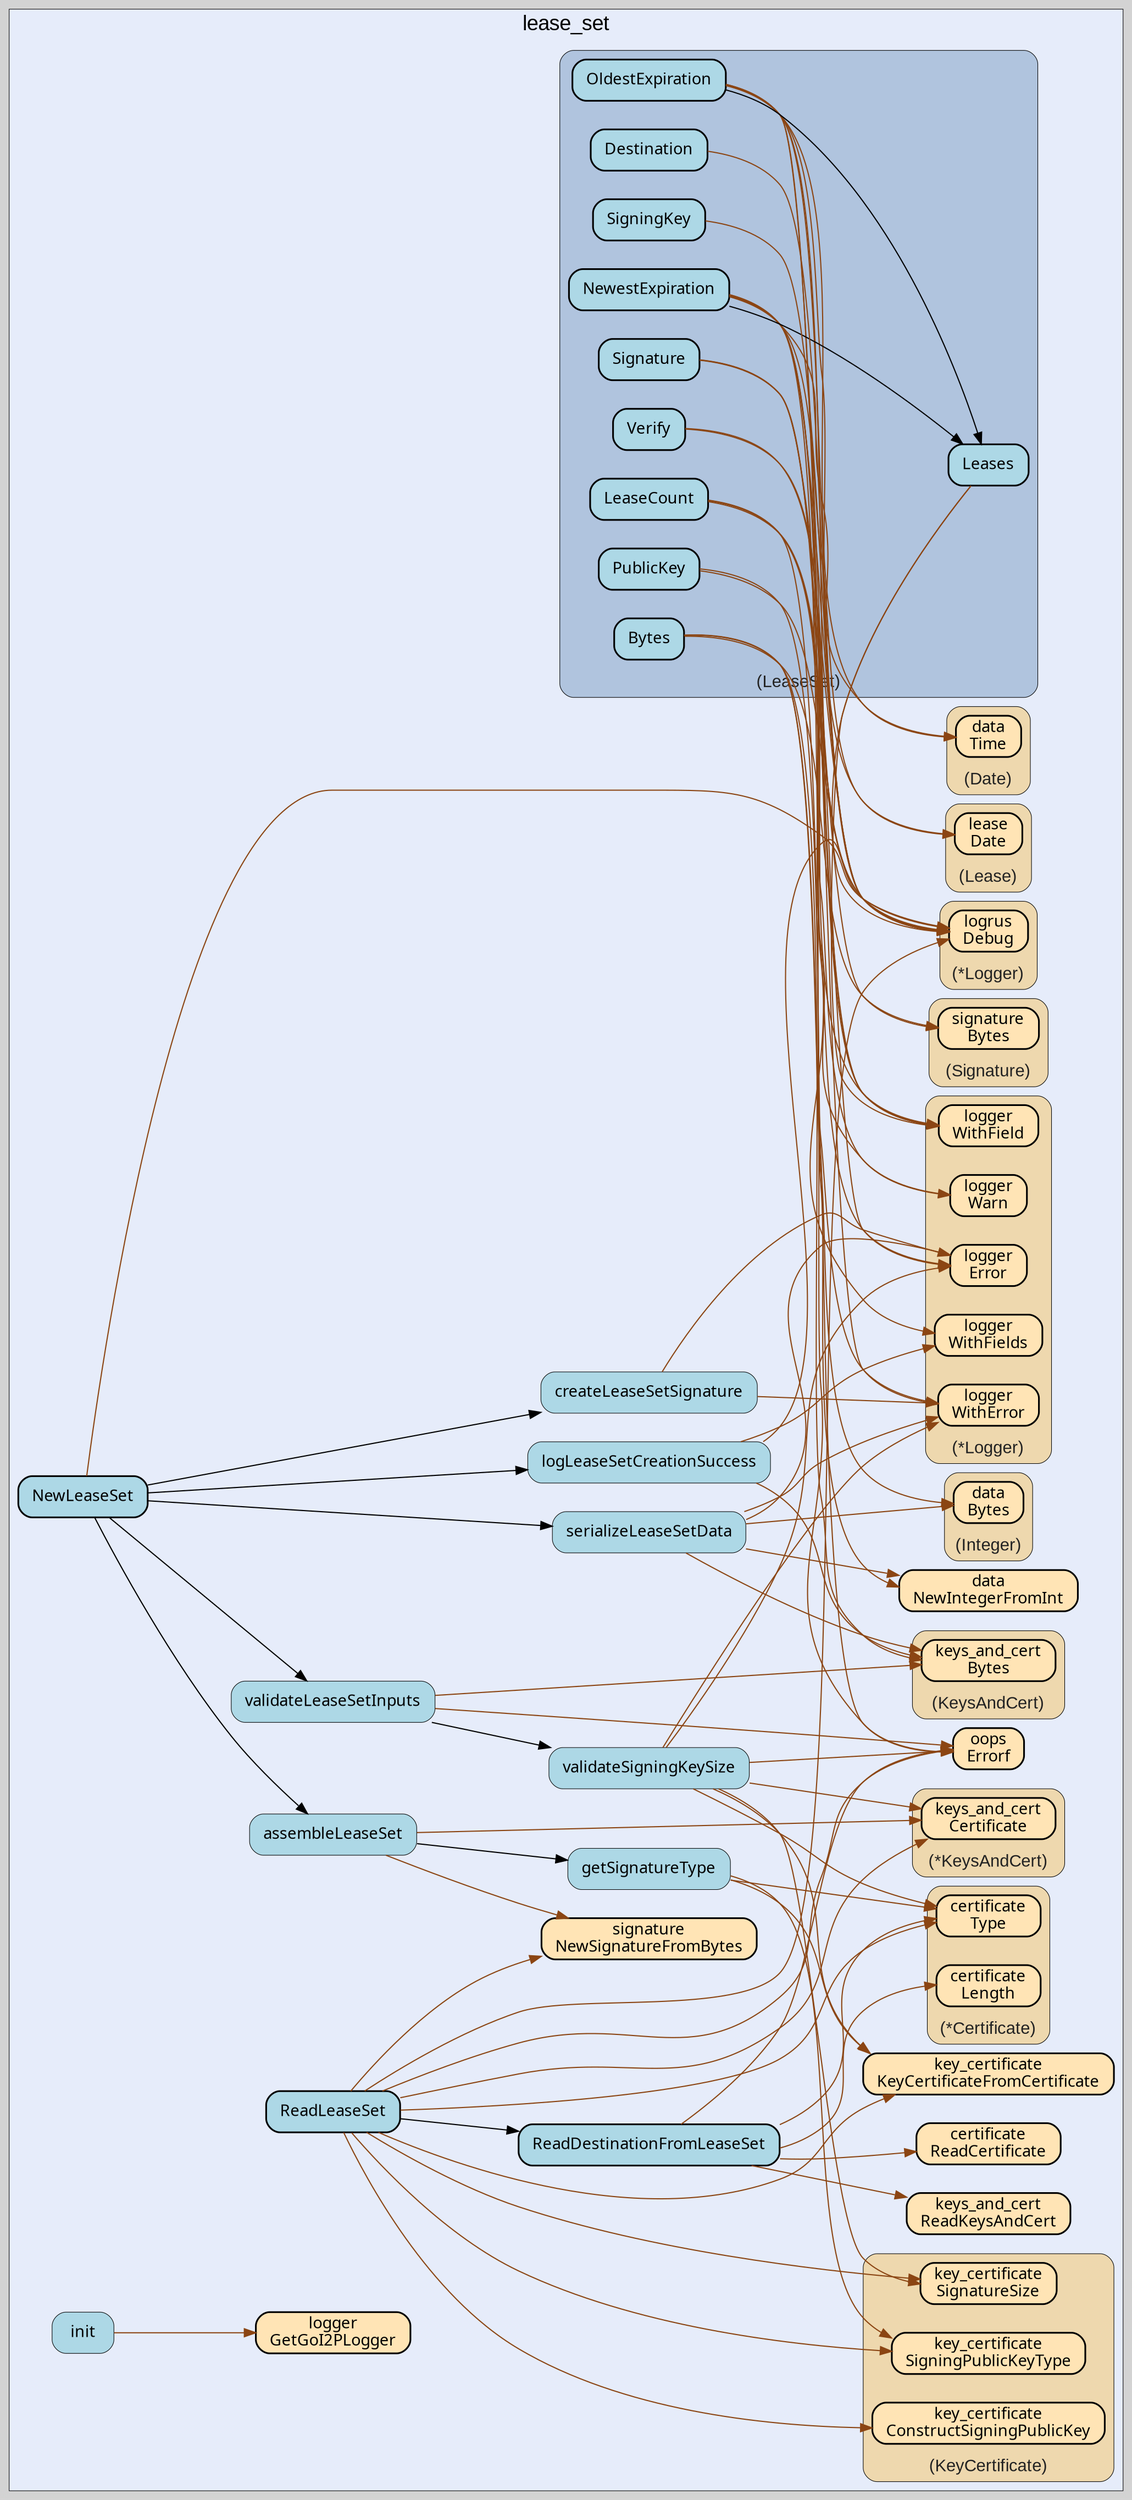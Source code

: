 digraph gocallvis {
    label="";
    labeljust="l";
    fontname="Arial";
    fontsize="14";
    rankdir="LR";
    bgcolor="lightgray";
    style="solid";
    penwidth="0.5";
    pad="0.0";
    nodesep="0.35";

    node [shape="box" style="filled,rounded" fillcolor="honeydew" fontname="Verdana" penwidth="1.0" margin="0.16,0.0"];
    edge [minlen="2"]

    subgraph "cluster_focus" {
        bgcolor="#e6ecfa";
label="lease_set";
labelloc="t";
labeljust="c";
fontsize="18";
        
        "github.com/go-i2p/common/lease_set.getSignatureType" [ fillcolor="lightblue" label="getSignatureType" penwidth="0.5" tooltip="github.com/go-i2p/common/lease_set.getSignatureType | defined in lease_set.go:167\nat lease_set.go:171: calling [(github.com/go-i2p/common/key_certificate.KeyCertificate).SigningPublicKeyType]\nat lease_set.go:169: calling [github.com/go-i2p/common/key_certificate.KeyCertificateFromCertificate]\nat lease_set.go:168: calling [(*github.com/go-i2p/common/certificate.Certificate).Type]" ]
        "github.com/go-i2p/common/key_certificate.KeyCertificateFromCertificate" [ label="key_certificate\nKeyCertificateFromCertificate" penwidth="1.5" tooltip="github.com/go-i2p/common/key_certificate.KeyCertificateFromCertificate | defined in key_certificate_struct.go:107" fillcolor="moccasin" ]
        "github.com/go-i2p/common/data.NewIntegerFromInt" [ tooltip="github.com/go-i2p/common/data.NewIntegerFromInt | defined in integer.go:54" fillcolor="moccasin" label="data\nNewIntegerFromInt" penwidth="1.5" ]
        "github.com/samber/oops.Errorf" [ fillcolor="moccasin" label="oops\nErrorf" penwidth="1.5" tooltip="github.com/samber/oops.Errorf | defined in oops.go:34" ]
        "github.com/go-i2p/common/lease_set.validateSigningKeySize" [ penwidth="0.5" tooltip="github.com/go-i2p/common/lease_set.validateSigningKeySize | defined in lease_set.go:75\nat lease_set.go:79: calling [github.com/go-i2p/common/key_certificate.KeyCertificateFromCertificate]\nat lease_set.go:76: calling [(*github.com/go-i2p/common/keys_and_cert.KeysAndCert).Certificate]\nat lease_set.go:81: calling [(*github.com/go-i2p/logger.Logger).Error]\nat lease_set.go:83: calling [(github.com/go-i2p/common/key_certificate.KeyCertificate).SignatureSize]\nat lease_set.go:85: calling [github.com/samber/oops.Errorf]\nat lease_set.go:91: calling [github.com/samber/oops.Errorf]\nat lease_set.go:81: calling [(*github.com/go-i2p/logger.Logger).WithError]\nat lease_set.go:77: calling [(*github.com/go-i2p/common/certificate.Certificate).Type]" fillcolor="lightblue" label="validateSigningKeySize" ]
        "github.com/go-i2p/common/lease_set.ReadLeaseSet" [ label="ReadLeaseSet" penwidth="1.5" tooltip="github.com/go-i2p/common/lease_set.ReadLeaseSet | defined in utils.go:71\nat utils.go:79: calling [github.com/go-i2p/common/lease_set.ReadDestinationFromLeaseSet]\nat utils.go:97: calling [github.com/go-i2p/common/key_certificate.KeyCertificateFromCertificate]\nat utils.go:109: calling [github.com/go-i2p/common/key_certificate.KeyCertificateFromCertificate]\nat utils.go:150: calling [github.com/go-i2p/common/key_certificate.KeyCertificateFromCertificate]\nat utils.go:162: calling [github.com/go-i2p/common/key_certificate.KeyCertificateFromCertificate]\nat utils.go:164: calling [(github.com/go-i2p/common/key_certificate.KeyCertificate).SigningPublicKeyType]\nat utils.go:168: calling [github.com/go-i2p/common/signature.NewSignatureFromBytes]\nat utils.go:95: calling [(*github.com/go-i2p/common/keys_and_cert.KeysAndCert).Certificate]\nat utils.go:96: calling [(*github.com/go-i2p/common/certificate.Certificate).Type]\nat utils.go:108: calling [(*github.com/go-i2p/common/certificate.Certificate).Type]\nat utils.go:149: calling [(*github.com/go-i2p/common/certificate.Certificate).Type]\nat utils.go:161: calling [(*github.com/go-i2p/common/certificate.Certificate).Type]\nat utils.go:111: calling [(github.com/go-i2p/common/key_certificate.KeyCertificate).ConstructSigningPublicKey]\nat utils.go:72: calling [(*github.com/sirupsen/logrus.Logger).Debug]\nat utils.go:75: calling [github.com/samber/oops.Errorf]\nat utils.go:81: calling [github.com/samber/oops.Errorf]\nat utils.go:86: calling [github.com/samber/oops.Errorf]\nat utils.go:104: calling [github.com/samber/oops.Errorf]\nat utils.go:113: calling [github.com/samber/oops.Errorf]\nat utils.go:126: calling [github.com/samber/oops.Errorf]\nat utils.go:130: calling [github.com/samber/oops.Errorf]\nat utils.go:136: calling [github.com/samber/oops.Errorf]\nat utils.go:157: calling [github.com/samber/oops.Errorf]\nat utils.go:99: calling [(github.com/go-i2p/common/key_certificate.KeyCertificate).SignatureSize]\nat utils.go:152: calling [(github.com/go-i2p/common/key_certificate.KeyCertificate).SignatureSize]" fillcolor="lightblue" ]
        "github.com/go-i2p/common/lease_set.ReadDestinationFromLeaseSet" [ tooltip="github.com/go-i2p/common/lease_set.ReadDestinationFromLeaseSet | defined in utils.go:20\nat utils.go:32: calling [github.com/go-i2p/common/certificate.ReadCertificate]\nat utils.go:24: calling [github.com/samber/oops.Errorf]\nat utils.go:48: calling [github.com/samber/oops.Errorf]\nat utils.go:38: calling [(*github.com/go-i2p/common/certificate.Certificate).Length]\nat utils.go:43: calling [(*github.com/go-i2p/common/certificate.Certificate).Length]\nat utils.go:42: calling [(*github.com/go-i2p/common/certificate.Certificate).Type]\nat utils.go:55: calling [github.com/go-i2p/common/keys_and_cert.ReadKeysAndCert]" fillcolor="lightblue" label="ReadDestinationFromLeaseSet" penwidth="1.5" ]
        "github.com/go-i2p/common/certificate.ReadCertificate" [ fillcolor="moccasin" label="certificate\nReadCertificate" penwidth="1.5" tooltip="github.com/go-i2p/common/certificate.ReadCertificate | defined in certificate.go:28" ]
        "github.com/go-i2p/common/keys_and_cert.ReadKeysAndCert" [ fillcolor="moccasin" label="keys_and_cert\nReadKeysAndCert" penwidth="1.5" tooltip="github.com/go-i2p/common/keys_and_cert.ReadKeysAndCert | defined in keys_and_cert_struct.go:201" ]
        "github.com/go-i2p/common/signature.NewSignatureFromBytes" [ fillcolor="moccasin" label="signature\nNewSignatureFromBytes" penwidth="1.5" tooltip="github.com/go-i2p/common/signature.NewSignatureFromBytes | defined in signature_struct.go:61" ]
        "github.com/go-i2p/common/lease_set.NewLeaseSet" [ fillcolor="lightblue" label="NewLeaseSet" penwidth="1.5" tooltip="github.com/go-i2p/common/lease_set.NewLeaseSet | defined in lease_set.go:24\nat lease_set.go:37: calling [github.com/go-i2p/common/lease_set.serializeLeaseSetData]\nat lease_set.go:42: calling [github.com/go-i2p/common/lease_set.createLeaseSetSignature]\nat lease_set.go:49: calling [github.com/go-i2p/common/lease_set.logLeaseSetCreationSuccess]\nat lease_set.go:33: calling [github.com/go-i2p/common/lease_set.validateLeaseSetInputs]\nat lease_set.go:47: calling [github.com/go-i2p/common/lease_set.assembleLeaseSet]\nat lease_set.go:31: calling [(*github.com/sirupsen/logrus.Logger).Debug]" ]
        "github.com/go-i2p/common/lease_set.validateLeaseSetInputs" [ tooltip="github.com/go-i2p/common/lease_set.validateLeaseSetInputs | defined in lease_set.go:54\nat lease_set.go:56: calling [(github.com/go-i2p/common/keys_and_cert.KeysAndCert).Bytes]\nat lease_set.go:71: calling [github.com/go-i2p/common/lease_set.validateSigningKeySize]\nat lease_set.go:57: calling [github.com/samber/oops.Errorf]\nat lease_set.go:62: calling [github.com/samber/oops.Errorf]\nat lease_set.go:67: calling [github.com/samber/oops.Errorf]" fillcolor="lightblue" label="validateLeaseSetInputs" penwidth="0.5" ]
        "github.com/go-i2p/common/lease_set.serializeLeaseSetData" [ fillcolor="lightblue" label="serializeLeaseSetData" penwidth="0.5" tooltip="github.com/go-i2p/common/lease_set.serializeLeaseSetData | defined in lease_set.go:98\nat lease_set.go:102: calling [(github.com/go-i2p/common/keys_and_cert.KeysAndCert).Bytes]\nat lease_set.go:113: calling [(*github.com/go-i2p/logger.Logger).Error]\nat lease_set.go:111: calling [github.com/go-i2p/common/data.NewIntegerFromInt]\nat lease_set.go:116: calling [(github.com/go-i2p/common/data.Integer).Bytes]\nat lease_set.go:113: calling [(*github.com/go-i2p/logger.Logger).WithError]" ]
        "github.com/go-i2p/common/lease_set.createLeaseSetSignature" [ penwidth="0.5" tooltip="github.com/go-i2p/common/lease_set.createLeaseSetSignature | defined in lease_set.go:127\nat lease_set.go:130: calling [(*github.com/go-i2p/logger.Logger).WithError]\nat lease_set.go:136: calling [(*github.com/go-i2p/logger.Logger).WithError]\nat lease_set.go:130: calling [(*github.com/go-i2p/logger.Logger).Error]\nat lease_set.go:136: calling [(*github.com/go-i2p/logger.Logger).Error]" fillcolor="lightblue" label="createLeaseSetSignature" ]
        "github.com/go-i2p/common/lease_set.assembleLeaseSet" [ fillcolor="lightblue" label="assembleLeaseSet" penwidth="0.5" tooltip="github.com/go-i2p/common/lease_set.assembleLeaseSet | defined in lease_set.go:144\nat lease_set.go:145: calling [(*github.com/go-i2p/common/keys_and_cert.KeysAndCert).Certificate]\nat lease_set.go:152: calling [github.com/go-i2p/common/lease_set.getSignatureType]\nat lease_set.go:152: calling [github.com/go-i2p/common/signature.NewSignatureFromBytes]" ]
        "github.com/go-i2p/common/lease_set.logLeaseSetCreationSuccess" [ fillcolor="lightblue" label="logLeaseSetCreationSuccess" penwidth="0.5" tooltip="github.com/go-i2p/common/lease_set.logLeaseSetCreationSuccess | defined in lease_set.go:157\nat lease_set.go:158: calling [(*github.com/go-i2p/logger.Logger).WithFields]\nat lease_set.go:159: calling [(github.com/go-i2p/common/keys_and_cert.KeysAndCert).Bytes]\nat lease_set.go:163: calling [(*github.com/sirupsen/logrus.Logger).Debug]" ]
        "github.com/go-i2p/common/lease_set.init" [ fillcolor="lightblue" label="init" penwidth="0.5" tooltip="github.com/go-i2p/common/lease_set.init | defined in .:0\nat lease_set.go:21: calling [github.com/go-i2p/logger.GetGoI2PLogger]" ]
        "github.com/go-i2p/logger.GetGoI2PLogger" [ fillcolor="moccasin" label="logger\nGetGoI2PLogger" penwidth="1.5" tooltip="github.com/go-i2p/logger.GetGoI2PLogger | defined in log.go:120" ]
        
        subgraph "cluster_*github.com/go-i2p/common/certificate.Certificate" {
        labelloc="b";
style="rounded,filled";
fillcolor="wheat2";
label="(*Certificate)";
tooltip="type: *github.com/go-i2p/common/certificate.Certificate";
penwidth="0.5";
fontsize="15";
fontcolor="#222222";
        
        "(*github.com/go-i2p/common/certificate.Certificate).Type" [ fillcolor="moccasin" label="certificate\nType" penwidth="1.5" tooltip="(*github.com/go-i2p/common/certificate.Certificate).Type | defined in certificate_struct.go:159" ]
        "(*github.com/go-i2p/common/certificate.Certificate).Length" [ fillcolor="moccasin" label="certificate\nLength" penwidth="1.5" tooltip="(*github.com/go-i2p/common/certificate.Certificate).Length | defined in certificate_struct.go:168" ]
        
    }

        subgraph "cluster_*github.com/go-i2p/common/keys_and_cert.KeysAndCert" {
        label="(*KeysAndCert)";
tooltip="type: *github.com/go-i2p/common/keys_and_cert.KeysAndCert";
penwidth="0.5";
fontsize="15";
fontcolor="#222222";
labelloc="b";
style="rounded,filled";
fillcolor="wheat2";
        
        "(*github.com/go-i2p/common/keys_and_cert.KeysAndCert).Certificate" [ fillcolor="moccasin" label="keys_and_cert\nCertificate" penwidth="1.5" tooltip="(*github.com/go-i2p/common/keys_and_cert.KeysAndCert).Certificate | defined in keys_and_cert_struct.go:195" ]
        
    }

        subgraph "cluster_*github.com/go-i2p/logger.Logger" {
        tooltip="type: *github.com/go-i2p/logger.Logger";
penwidth="0.5";
fontsize="15";
fontcolor="#222222";
labelloc="b";
style="rounded,filled";
fillcolor="wheat2";
label="(*Logger)";
        
        "(*github.com/go-i2p/logger.Logger).WithField" [ fillcolor="moccasin" label="logger\nWithField" penwidth="1.5" tooltip="(*github.com/go-i2p/logger.Logger).WithField | defined in log.go:54" ]
        "(*github.com/go-i2p/logger.Logger).WithError" [ label="logger\nWithError" penwidth="1.5" tooltip="(*github.com/go-i2p/logger.Logger).WithError | defined in log.go:66" fillcolor="moccasin" ]
        "(*github.com/go-i2p/logger.Logger).Error" [ tooltip="(*github.com/go-i2p/logger.Logger).Error | defined in log.go:42" fillcolor="moccasin" label="logger\nError" penwidth="1.5" ]
        "(*github.com/go-i2p/logger.Logger).WithFields" [ fillcolor="moccasin" label="logger\nWithFields" penwidth="1.5" tooltip="(*github.com/go-i2p/logger.Logger).WithFields | defined in log.go:60" ]
        "(*github.com/go-i2p/logger.Logger).Warn" [ fillcolor="moccasin" label="logger\nWarn" penwidth="1.5" tooltip="(*github.com/go-i2p/logger.Logger).Warn | defined in log.go:30" ]
        
    }

        subgraph "cluster_*github.com/sirupsen/logrus.Logger" {
        penwidth="0.5";
fontsize="15";
fontcolor="#222222";
labelloc="b";
style="rounded,filled";
fillcolor="wheat2";
label="(*Logger)";
tooltip="type: *github.com/sirupsen/logrus.Logger";
        
        "(*github.com/sirupsen/logrus.Logger).Debug" [ fillcolor="moccasin" label="logrus\nDebug" penwidth="1.5" tooltip="(*github.com/sirupsen/logrus.Logger).Debug | defined in logger.go:221" ]
        
    }

        subgraph "cluster_github.com/go-i2p/common/data.Date" {
        tooltip="type: github.com/go-i2p/common/data.Date";
penwidth="0.5";
fontsize="15";
fontcolor="#222222";
labelloc="b";
style="rounded,filled";
fillcolor="wheat2";
label="(Date)";
        
        "(github.com/go-i2p/common/data.Date).Time" [ fillcolor="moccasin" label="data\nTime" penwidth="1.5" tooltip="(github.com/go-i2p/common/data.Date).Time | defined in date.go:41" ]
        
    }

        subgraph "cluster_github.com/go-i2p/common/data.Integer" {
        style="rounded,filled";
fillcolor="wheat2";
label="(Integer)";
tooltip="type: github.com/go-i2p/common/data.Integer";
penwidth="0.5";
fontsize="15";
fontcolor="#222222";
labelloc="b";
        
        "(github.com/go-i2p/common/data.Integer).Bytes" [ tooltip="(github.com/go-i2p/common/data.Integer).Bytes | defined in integer.go:26" fillcolor="moccasin" label="data\nBytes" penwidth="1.5" ]
        
    }

        subgraph "cluster_github.com/go-i2p/common/key_certificate.KeyCertificate" {
        tooltip="type: github.com/go-i2p/common/key_certificate.KeyCertificate";
penwidth="0.5";
fontsize="15";
fontcolor="#222222";
labelloc="b";
style="rounded,filled";
fillcolor="wheat2";
label="(KeyCertificate)";
        
        "(github.com/go-i2p/common/key_certificate.KeyCertificate).SigningPublicKeyType" [ fillcolor="moccasin" label="key_certificate\nSigningPublicKeyType" penwidth="1.5" tooltip="(github.com/go-i2p/common/key_certificate.KeyCertificate).SigningPublicKeyType | defined in key_certificate_struct.go:163" ]
        "(github.com/go-i2p/common/key_certificate.KeyCertificate).SignatureSize" [ fillcolor="moccasin" label="key_certificate\nSignatureSize" penwidth="1.5" tooltip="(github.com/go-i2p/common/key_certificate.KeyCertificate).SignatureSize | defined in key_certificate_struct.go:370" ]
        "(github.com/go-i2p/common/key_certificate.KeyCertificate).ConstructSigningPublicKey" [ label="key_certificate\nConstructSigningPublicKey" penwidth="1.5" tooltip="(github.com/go-i2p/common/key_certificate.KeyCertificate).ConstructSigningPublicKey | defined in key_certificate_struct.go:266" fillcolor="moccasin" ]
        
    }

        subgraph "cluster_github.com/go-i2p/common/keys_and_cert.KeysAndCert" {
        tooltip="type: github.com/go-i2p/common/keys_and_cert.KeysAndCert";
penwidth="0.5";
fontsize="15";
fontcolor="#222222";
labelloc="b";
style="rounded,filled";
fillcolor="wheat2";
label="(KeysAndCert)";
        
        "(github.com/go-i2p/common/keys_and_cert.KeysAndCert).Bytes" [ fillcolor="moccasin" label="keys_and_cert\nBytes" penwidth="1.5" tooltip="(github.com/go-i2p/common/keys_and_cert.KeysAndCert).Bytes | defined in keys_and_cert_struct.go:146" ]
        
    }

        subgraph "cluster_github.com/go-i2p/common/lease.Lease" {
        penwidth="0.5";
fontsize="15";
fontcolor="#222222";
labelloc="b";
style="rounded,filled";
fillcolor="wheat2";
label="(Lease)";
tooltip="type: github.com/go-i2p/common/lease.Lease";
        
        "(github.com/go-i2p/common/lease.Lease).Date" [ tooltip="(github.com/go-i2p/common/lease.Lease).Date | defined in lease_struct.go:113" fillcolor="moccasin" label="lease\nDate" penwidth="1.5" ]
        
    }

        subgraph "cluster_github.com/go-i2p/common/lease_set.LeaseSet" {
        penwidth="0.5";
fontsize="15";
fontcolor="#222222";
labelloc="b";
style="rounded,filled";
fillcolor="lightsteelblue";
tooltip="type: github.com/go-i2p/common/lease_set.LeaseSet";
label="(LeaseSet)";
        
        "(github.com/go-i2p/common/lease_set.LeaseSet).OldestExpiration" [ fillcolor="lightblue" label="OldestExpiration" penwidth="1.5" tooltip="(github.com/go-i2p/common/lease_set.LeaseSet).OldestExpiration | defined in lease_set.go:333\nat lease_set.go:347: calling [(*github.com/go-i2p/logger.Logger).WithField]\nat lease_set.go:337: calling [(*github.com/go-i2p/logger.Logger).Error]\nat lease_set.go:334: calling [(*github.com/sirupsen/logrus.Logger).Debug]\nat lease_set.go:347: calling [(*github.com/sirupsen/logrus.Logger).Debug]\nat lease_set.go:337: calling [(*github.com/go-i2p/logger.Logger).WithError]\nat lease_set.go:342: calling [(github.com/go-i2p/common/lease.Lease).Date]\nat lease_set.go:343: calling [(github.com/go-i2p/common/data.Date).Time]\nat lease_set.go:343: calling [(github.com/go-i2p/common/data.Date).Time]\nat lease_set.go:347: calling [(github.com/go-i2p/common/data.Date).Time]\nat lease_set.go:335: calling [(github.com/go-i2p/common/lease_set.LeaseSet).Leases]" ]
        "(github.com/go-i2p/common/lease_set.LeaseSet).Leases" [ label="Leases" penwidth="1.5" tooltip="(github.com/go-i2p/common/lease_set.LeaseSet).Leases | defined in lease_set.go:275\nat lease_set.go:278: calling [(*github.com/go-i2p/logger.Logger).WithField]\nat lease_set.go:276: calling [(*github.com/sirupsen/logrus.Logger).Debug]\nat lease_set.go:278: calling [(*github.com/sirupsen/logrus.Logger).Debug]" fillcolor="lightblue" ]
        "(github.com/go-i2p/common/lease_set.LeaseSet).Bytes" [ fillcolor="lightblue" label="Bytes" penwidth="1.5" tooltip="(github.com/go-i2p/common/lease_set.LeaseSet).Bytes | defined in lease_set.go:178\nat lease_set.go:195: calling [(github.com/go-i2p/common/data.Integer).Bytes]\nat lease_set.go:191: calling [github.com/go-i2p/common/data.NewIntegerFromInt]\nat lease_set.go:203: calling [(github.com/go-i2p/common/signature.Signature).Bytes]\nat lease_set.go:182: calling [(github.com/go-i2p/common/keys_and_cert.KeysAndCert).Bytes]" ]
        "(github.com/go-i2p/common/lease_set.LeaseSet).PublicKey" [ tooltip="(github.com/go-i2p/common/lease_set.LeaseSet).PublicKey | defined in lease_set.go:228\nat lease_set.go:230: calling [github.com/samber/oops.Errorf]\nat lease_set.go:237: calling [github.com/samber/oops.Errorf]\nat lease_set.go:242: calling [(*github.com/sirupsen/logrus.Logger).Debug]" fillcolor="lightblue" label="PublicKey" penwidth="1.5" ]
        "(github.com/go-i2p/common/lease_set.LeaseSet).NewestExpiration" [ fillcolor="lightblue" label="NewestExpiration" penwidth="1.5" tooltip="(github.com/go-i2p/common/lease_set.LeaseSet).NewestExpiration | defined in lease_set.go:313\nat lease_set.go:327: calling [(*github.com/go-i2p/logger.Logger).WithField]\nat lease_set.go:314: calling [(*github.com/sirupsen/logrus.Logger).Debug]\nat lease_set.go:327: calling [(*github.com/sirupsen/logrus.Logger).Debug]\nat lease_set.go:317: calling [(*github.com/go-i2p/logger.Logger).WithError]\nat lease_set.go:315: calling [(github.com/go-i2p/common/lease_set.LeaseSet).Leases]\nat lease_set.go:323: calling [(github.com/go-i2p/common/data.Date).Time]\nat lease_set.go:323: calling [(github.com/go-i2p/common/data.Date).Time]\nat lease_set.go:327: calling [(github.com/go-i2p/common/data.Date).Time]\nat lease_set.go:317: calling [(*github.com/go-i2p/logger.Logger).Error]\nat lease_set.go:322: calling [(github.com/go-i2p/common/lease.Lease).Date]" ]
        "(github.com/go-i2p/common/lease_set.LeaseSet).Signature" [ fillcolor="lightblue" label="Signature" penwidth="1.5" tooltip="(github.com/go-i2p/common/lease_set.LeaseSet).Signature | defined in lease_set.go:284\nat lease_set.go:287: calling [(*github.com/go-i2p/logger.Logger).WithField]\nat lease_set.go:285: calling [(*github.com/sirupsen/logrus.Logger).Debug]\nat lease_set.go:287: calling [(*github.com/sirupsen/logrus.Logger).Debug]\nat lease_set.go:287: calling [(github.com/go-i2p/common/signature.Signature).Bytes]" ]
        "(github.com/go-i2p/common/lease_set.LeaseSet).SigningKey" [ fillcolor="lightblue" label="SigningKey" penwidth="1.5" tooltip="(github.com/go-i2p/common/lease_set.LeaseSet).SigningKey | defined in lease_set.go:248\nat lease_set.go:249: calling [(*github.com/sirupsen/logrus.Logger).Debug]\nat lease_set.go:251: calling [(*github.com/sirupsen/logrus.Logger).Debug]" ]
        "(github.com/go-i2p/common/lease_set.LeaseSet).Verify" [ penwidth="1.5" tooltip="(github.com/go-i2p/common/lease_set.LeaseSet).Verify | defined in lease_set.go:292\nat lease_set.go:293: calling [(*github.com/sirupsen/logrus.Logger).Debug]\nat lease_set.go:307: calling [(*github.com/go-i2p/logger.Logger).Warn]" fillcolor="lightblue" label="Verify" ]
        "(github.com/go-i2p/common/lease_set.LeaseSet).Destination" [ fillcolor="lightblue" label="Destination" penwidth="1.5" tooltip="(github.com/go-i2p/common/lease_set.LeaseSet).Destination | defined in lease_set.go:209\nat lease_set.go:211: calling [(*github.com/sirupsen/logrus.Logger).Debug]" ]
        "(github.com/go-i2p/common/lease_set.LeaseSet).LeaseCount" [ fillcolor="lightblue" label="LeaseCount" penwidth="1.5" tooltip="(github.com/go-i2p/common/lease_set.LeaseSet).LeaseCount | defined in lease_set.go:257\nat lease_set.go:258: calling [(*github.com/sirupsen/logrus.Logger).Debug]\nat lease_set.go:268: calling [(*github.com/sirupsen/logrus.Logger).Debug]\nat lease_set.go:266: calling [github.com/samber/oops.Errorf]\nat lease_set.go:265: calling [(*github.com/go-i2p/logger.Logger).Warn]\nat lease_set.go:261: calling [(*github.com/go-i2p/logger.Logger).WithFields]\nat lease_set.go:268: calling [(*github.com/go-i2p/logger.Logger).WithField]" ]
        
    }

        subgraph "cluster_github.com/go-i2p/common/signature.Signature" {
        fillcolor="wheat2";
label="(Signature)";
tooltip="type: github.com/go-i2p/common/signature.Signature";
penwidth="0.5";
fontsize="15";
fontcolor="#222222";
labelloc="b";
style="rounded,filled";
        
        "(github.com/go-i2p/common/signature.Signature).Bytes" [ fillcolor="moccasin" label="signature\nBytes" penwidth="1.5" tooltip="(github.com/go-i2p/common/signature.Signature).Bytes | defined in signature_struct.go:81" ]
        
    }

    }

    "github.com/go-i2p/common/lease_set.validateSigningKeySize" -> "github.com/go-i2p/common/key_certificate.KeyCertificateFromCertificate" [ color="saddlebrown" tooltip="at lease_set.go:79: calling [github.com/go-i2p/common/key_certificate.KeyCertificateFromCertificate]" ]
    "(github.com/go-i2p/common/lease_set.LeaseSet).Verify" -> "(*github.com/sirupsen/logrus.Logger).Debug" [ color="saddlebrown" tooltip="at lease_set.go:293: calling [(*github.com/sirupsen/logrus.Logger).Debug]" ]
    "(github.com/go-i2p/common/lease_set.LeaseSet).LeaseCount" -> "(*github.com/sirupsen/logrus.Logger).Debug" [ color="saddlebrown" tooltip="at lease_set.go:258: calling [(*github.com/sirupsen/logrus.Logger).Debug]\nat lease_set.go:268: calling [(*github.com/sirupsen/logrus.Logger).Debug]" ]
    "(github.com/go-i2p/common/lease_set.LeaseSet).LeaseCount" -> "github.com/samber/oops.Errorf" [ color="saddlebrown" tooltip="at lease_set.go:266: calling [github.com/samber/oops.Errorf]" ]
    "github.com/go-i2p/common/lease_set.getSignatureType" -> "(github.com/go-i2p/common/key_certificate.KeyCertificate).SigningPublicKeyType" [ color="saddlebrown" tooltip="at lease_set.go:171: calling [(github.com/go-i2p/common/key_certificate.KeyCertificate).SigningPublicKeyType]" ]
    "github.com/go-i2p/common/lease_set.validateSigningKeySize" -> "(*github.com/go-i2p/common/keys_and_cert.KeysAndCert).Certificate" [ color="saddlebrown" tooltip="at lease_set.go:76: calling [(*github.com/go-i2p/common/keys_and_cert.KeysAndCert).Certificate]" ]
    "github.com/go-i2p/common/lease_set.ReadLeaseSet" -> "github.com/go-i2p/common/lease_set.ReadDestinationFromLeaseSet" [ tooltip="at utils.go:79: calling [github.com/go-i2p/common/lease_set.ReadDestinationFromLeaseSet]" ]
    "(github.com/go-i2p/common/lease_set.LeaseSet).Verify" -> "(*github.com/go-i2p/logger.Logger).Warn" [ tooltip="at lease_set.go:307: calling [(*github.com/go-i2p/logger.Logger).Warn]" color="saddlebrown" ]
    "github.com/go-i2p/common/lease_set.getSignatureType" -> "github.com/go-i2p/common/key_certificate.KeyCertificateFromCertificate" [ tooltip="at lease_set.go:169: calling [github.com/go-i2p/common/key_certificate.KeyCertificateFromCertificate]" color="saddlebrown" ]
    "(github.com/go-i2p/common/lease_set.LeaseSet).Bytes" -> "(github.com/go-i2p/common/data.Integer).Bytes" [ color="saddlebrown" tooltip="at lease_set.go:195: calling [(github.com/go-i2p/common/data.Integer).Bytes]" ]
    "(github.com/go-i2p/common/lease_set.LeaseSet).PublicKey" -> "github.com/samber/oops.Errorf" [ color="saddlebrown" tooltip="at lease_set.go:230: calling [github.com/samber/oops.Errorf]\nat lease_set.go:237: calling [github.com/samber/oops.Errorf]" ]
    "(github.com/go-i2p/common/lease_set.LeaseSet).PublicKey" -> "(*github.com/sirupsen/logrus.Logger).Debug" [ color="saddlebrown" tooltip="at lease_set.go:242: calling [(*github.com/sirupsen/logrus.Logger).Debug]" ]
    "(github.com/go-i2p/common/lease_set.LeaseSet).NewestExpiration" -> "(*github.com/go-i2p/logger.Logger).WithField" [ color="saddlebrown" tooltip="at lease_set.go:327: calling [(*github.com/go-i2p/logger.Logger).WithField]" ]
    "github.com/go-i2p/common/lease_set.validateLeaseSetInputs" -> "(github.com/go-i2p/common/keys_and_cert.KeysAndCert).Bytes" [ color="saddlebrown" tooltip="at lease_set.go:56: calling [(github.com/go-i2p/common/keys_and_cert.KeysAndCert).Bytes]" ]
    "github.com/go-i2p/common/lease_set.serializeLeaseSetData" -> "(github.com/go-i2p/common/keys_and_cert.KeysAndCert).Bytes" [ color="saddlebrown" tooltip="at lease_set.go:102: calling [(github.com/go-i2p/common/keys_and_cert.KeysAndCert).Bytes]" ]
    "github.com/go-i2p/common/lease_set.NewLeaseSet" -> "github.com/go-i2p/common/lease_set.serializeLeaseSetData" [ tooltip="at lease_set.go:37: calling [github.com/go-i2p/common/lease_set.serializeLeaseSetData]" ]
    "(github.com/go-i2p/common/lease_set.LeaseSet).OldestExpiration" -> "(*github.com/go-i2p/logger.Logger).WithField" [ color="saddlebrown" tooltip="at lease_set.go:347: calling [(*github.com/go-i2p/logger.Logger).WithField]" ]
    "github.com/go-i2p/common/lease_set.validateSigningKeySize" -> "(*github.com/go-i2p/logger.Logger).Error" [ color="saddlebrown" tooltip="at lease_set.go:81: calling [(*github.com/go-i2p/logger.Logger).Error]" ]
    "github.com/go-i2p/common/lease_set.ReadDestinationFromLeaseSet" -> "github.com/go-i2p/common/certificate.ReadCertificate" [ color="saddlebrown" tooltip="at utils.go:32: calling [github.com/go-i2p/common/certificate.ReadCertificate]" ]
    "github.com/go-i2p/common/lease_set.createLeaseSetSignature" -> "(*github.com/go-i2p/logger.Logger).WithError" [ color="saddlebrown" tooltip="at lease_set.go:130: calling [(*github.com/go-i2p/logger.Logger).WithError]\nat lease_set.go:136: calling [(*github.com/go-i2p/logger.Logger).WithError]" ]
    "github.com/go-i2p/common/lease_set.logLeaseSetCreationSuccess" -> "(*github.com/go-i2p/logger.Logger).WithFields" [ color="saddlebrown" tooltip="at lease_set.go:158: calling [(*github.com/go-i2p/logger.Logger).WithFields]" ]
    "(github.com/go-i2p/common/lease_set.LeaseSet).LeaseCount" -> "(*github.com/go-i2p/logger.Logger).Warn" [ color="saddlebrown" tooltip="at lease_set.go:265: calling [(*github.com/go-i2p/logger.Logger).Warn]" ]
    "github.com/go-i2p/common/lease_set.NewLeaseSet" -> "github.com/go-i2p/common/lease_set.createLeaseSetSignature" [ tooltip="at lease_set.go:42: calling [github.com/go-i2p/common/lease_set.createLeaseSetSignature]" ]
    "(github.com/go-i2p/common/lease_set.LeaseSet).SigningKey" -> "(*github.com/sirupsen/logrus.Logger).Debug" [ color="saddlebrown" tooltip="at lease_set.go:249: calling [(*github.com/sirupsen/logrus.Logger).Debug]\nat lease_set.go:251: calling [(*github.com/sirupsen/logrus.Logger).Debug]" ]
    "(github.com/go-i2p/common/lease_set.LeaseSet).LeaseCount" -> "(*github.com/go-i2p/logger.Logger).WithFields" [ tooltip="at lease_set.go:261: calling [(*github.com/go-i2p/logger.Logger).WithFields]" color="saddlebrown" ]
    "github.com/go-i2p/common/lease_set.validateSigningKeySize" -> "(github.com/go-i2p/common/key_certificate.KeyCertificate).SignatureSize" [ color="saddlebrown" tooltip="at lease_set.go:83: calling [(github.com/go-i2p/common/key_certificate.KeyCertificate).SignatureSize]" ]
    "(github.com/go-i2p/common/lease_set.LeaseSet).NewestExpiration" -> "(*github.com/sirupsen/logrus.Logger).Debug" [ color="saddlebrown" tooltip="at lease_set.go:314: calling [(*github.com/sirupsen/logrus.Logger).Debug]\nat lease_set.go:327: calling [(*github.com/sirupsen/logrus.Logger).Debug]" ]
    "(github.com/go-i2p/common/lease_set.LeaseSet).Signature" -> "(*github.com/go-i2p/logger.Logger).WithField" [ color="saddlebrown" tooltip="at lease_set.go:287: calling [(*github.com/go-i2p/logger.Logger).WithField]" ]
    "github.com/go-i2p/common/lease_set.assembleLeaseSet" -> "(*github.com/go-i2p/common/keys_and_cert.KeysAndCert).Certificate" [ color="saddlebrown" tooltip="at lease_set.go:145: calling [(*github.com/go-i2p/common/keys_and_cert.KeysAndCert).Certificate]" ]
    "github.com/go-i2p/common/lease_set.logLeaseSetCreationSuccess" -> "(github.com/go-i2p/common/keys_and_cert.KeysAndCert).Bytes" [ color="saddlebrown" tooltip="at lease_set.go:159: calling [(github.com/go-i2p/common/keys_and_cert.KeysAndCert).Bytes]" ]
    "github.com/go-i2p/common/lease_set.logLeaseSetCreationSuccess" -> "(*github.com/sirupsen/logrus.Logger).Debug" [ color="saddlebrown" tooltip="at lease_set.go:163: calling [(*github.com/sirupsen/logrus.Logger).Debug]" ]
    "github.com/go-i2p/common/lease_set.NewLeaseSet" -> "github.com/go-i2p/common/lease_set.logLeaseSetCreationSuccess" [ tooltip="at lease_set.go:49: calling [github.com/go-i2p/common/lease_set.logLeaseSetCreationSuccess]" ]
    "github.com/go-i2p/common/lease_set.ReadDestinationFromLeaseSet" -> "github.com/samber/oops.Errorf" [ color="saddlebrown" tooltip="at utils.go:24: calling [github.com/samber/oops.Errorf]\nat utils.go:48: calling [github.com/samber/oops.Errorf]" ]
    "(github.com/go-i2p/common/lease_set.LeaseSet).OldestExpiration" -> "(*github.com/go-i2p/logger.Logger).Error" [ tooltip="at lease_set.go:337: calling [(*github.com/go-i2p/logger.Logger).Error]" color="saddlebrown" ]
    "(github.com/go-i2p/common/lease_set.LeaseSet).Bytes" -> "github.com/go-i2p/common/data.NewIntegerFromInt" [ color="saddlebrown" tooltip="at lease_set.go:191: calling [github.com/go-i2p/common/data.NewIntegerFromInt]" ]
    "(github.com/go-i2p/common/lease_set.LeaseSet).Bytes" -> "(github.com/go-i2p/common/signature.Signature).Bytes" [ color="saddlebrown" tooltip="at lease_set.go:203: calling [(github.com/go-i2p/common/signature.Signature).Bytes]" ]
    "github.com/go-i2p/common/lease_set.ReadLeaseSet" -> "github.com/go-i2p/common/key_certificate.KeyCertificateFromCertificate" [ color="saddlebrown" tooltip="at utils.go:97: calling [github.com/go-i2p/common/key_certificate.KeyCertificateFromCertificate]\nat utils.go:109: calling [github.com/go-i2p/common/key_certificate.KeyCertificateFromCertificate]\nat utils.go:150: calling [github.com/go-i2p/common/key_certificate.KeyCertificateFromCertificate]\nat utils.go:162: calling [github.com/go-i2p/common/key_certificate.KeyCertificateFromCertificate]" ]
    "github.com/go-i2p/common/lease_set.ReadLeaseSet" -> "(github.com/go-i2p/common/key_certificate.KeyCertificate).SigningPublicKeyType" [ color="saddlebrown" tooltip="at utils.go:164: calling [(github.com/go-i2p/common/key_certificate.KeyCertificate).SigningPublicKeyType]" ]
    "github.com/go-i2p/common/lease_set.serializeLeaseSetData" -> "(*github.com/go-i2p/logger.Logger).Error" [ color="saddlebrown" tooltip="at lease_set.go:113: calling [(*github.com/go-i2p/logger.Logger).Error]" ]
    "github.com/go-i2p/common/lease_set.validateSigningKeySize" -> "github.com/samber/oops.Errorf" [ color="saddlebrown" tooltip="at lease_set.go:85: calling [github.com/samber/oops.Errorf]\nat lease_set.go:91: calling [github.com/samber/oops.Errorf]" ]
    "(github.com/go-i2p/common/lease_set.LeaseSet).NewestExpiration" -> "(*github.com/go-i2p/logger.Logger).WithError" [ color="saddlebrown" tooltip="at lease_set.go:317: calling [(*github.com/go-i2p/logger.Logger).WithError]" ]
    "github.com/go-i2p/common/lease_set.validateLeaseSetInputs" -> "github.com/go-i2p/common/lease_set.validateSigningKeySize" [ tooltip="at lease_set.go:71: calling [github.com/go-i2p/common/lease_set.validateSigningKeySize]" ]
    "github.com/go-i2p/common/lease_set.ReadLeaseSet" -> "github.com/go-i2p/common/signature.NewSignatureFromBytes" [ color="saddlebrown" tooltip="at utils.go:168: calling [github.com/go-i2p/common/signature.NewSignatureFromBytes]" ]
    "(github.com/go-i2p/common/lease_set.LeaseSet).Signature" -> "(*github.com/sirupsen/logrus.Logger).Debug" [ color="saddlebrown" tooltip="at lease_set.go:285: calling [(*github.com/sirupsen/logrus.Logger).Debug]\nat lease_set.go:287: calling [(*github.com/sirupsen/logrus.Logger).Debug]" ]
    "(github.com/go-i2p/common/lease_set.LeaseSet).LeaseCount" -> "(*github.com/go-i2p/logger.Logger).WithField" [ color="saddlebrown" tooltip="at lease_set.go:268: calling [(*github.com/go-i2p/logger.Logger).WithField]" ]
    "github.com/go-i2p/common/lease_set.validateSigningKeySize" -> "(*github.com/go-i2p/logger.Logger).WithError" [ color="saddlebrown" tooltip="at lease_set.go:81: calling [(*github.com/go-i2p/logger.Logger).WithError]" ]
    "github.com/go-i2p/common/lease_set.ReadDestinationFromLeaseSet" -> "(*github.com/go-i2p/common/certificate.Certificate).Length" [ color="saddlebrown" tooltip="at utils.go:38: calling [(*github.com/go-i2p/common/certificate.Certificate).Length]\nat utils.go:43: calling [(*github.com/go-i2p/common/certificate.Certificate).Length]" ]
    "(github.com/go-i2p/common/lease_set.LeaseSet).NewestExpiration" -> "(github.com/go-i2p/common/lease_set.LeaseSet).Leases" [ tooltip="at lease_set.go:315: calling [(github.com/go-i2p/common/lease_set.LeaseSet).Leases]" ]
    "(github.com/go-i2p/common/lease_set.LeaseSet).NewestExpiration" -> "(github.com/go-i2p/common/data.Date).Time" [ color="saddlebrown" tooltip="at lease_set.go:323: calling [(github.com/go-i2p/common/data.Date).Time]\nat lease_set.go:323: calling [(github.com/go-i2p/common/data.Date).Time]\nat lease_set.go:327: calling [(github.com/go-i2p/common/data.Date).Time]" ]
    "github.com/go-i2p/common/lease_set.validateLeaseSetInputs" -> "github.com/samber/oops.Errorf" [ color="saddlebrown" tooltip="at lease_set.go:57: calling [github.com/samber/oops.Errorf]\nat lease_set.go:62: calling [github.com/samber/oops.Errorf]\nat lease_set.go:67: calling [github.com/samber/oops.Errorf]" ]
    "github.com/go-i2p/common/lease_set.NewLeaseSet" -> "github.com/go-i2p/common/lease_set.validateLeaseSetInputs" [ tooltip="at lease_set.go:33: calling [github.com/go-i2p/common/lease_set.validateLeaseSetInputs]" ]
    "(github.com/go-i2p/common/lease_set.LeaseSet).OldestExpiration" -> "(*github.com/sirupsen/logrus.Logger).Debug" [ color="saddlebrown" tooltip="at lease_set.go:334: calling [(*github.com/sirupsen/logrus.Logger).Debug]\nat lease_set.go:347: calling [(*github.com/sirupsen/logrus.Logger).Debug]" ]
    "(github.com/go-i2p/common/lease_set.LeaseSet).OldestExpiration" -> "(*github.com/go-i2p/logger.Logger).WithError" [ color="saddlebrown" tooltip="at lease_set.go:337: calling [(*github.com/go-i2p/logger.Logger).WithError]" ]
    "(github.com/go-i2p/common/lease_set.LeaseSet).OldestExpiration" -> "(github.com/go-i2p/common/lease.Lease).Date" [ color="saddlebrown" tooltip="at lease_set.go:342: calling [(github.com/go-i2p/common/lease.Lease).Date]" ]
    "github.com/go-i2p/common/lease_set.getSignatureType" -> "(*github.com/go-i2p/common/certificate.Certificate).Type" [ color="saddlebrown" tooltip="at lease_set.go:168: calling [(*github.com/go-i2p/common/certificate.Certificate).Type]" ]
    "github.com/go-i2p/common/lease_set.ReadLeaseSet" -> "(*github.com/go-i2p/common/keys_and_cert.KeysAndCert).Certificate" [ color="saddlebrown" tooltip="at utils.go:95: calling [(*github.com/go-i2p/common/keys_and_cert.KeysAndCert).Certificate]" ]
    "github.com/go-i2p/common/lease_set.ReadLeaseSet" -> "(*github.com/go-i2p/common/certificate.Certificate).Type" [ color="saddlebrown" tooltip="at utils.go:96: calling [(*github.com/go-i2p/common/certificate.Certificate).Type]\nat utils.go:108: calling [(*github.com/go-i2p/common/certificate.Certificate).Type]\nat utils.go:149: calling [(*github.com/go-i2p/common/certificate.Certificate).Type]\nat utils.go:161: calling [(*github.com/go-i2p/common/certificate.Certificate).Type]" ]
    "github.com/go-i2p/common/lease_set.NewLeaseSet" -> "github.com/go-i2p/common/lease_set.assembleLeaseSet" [ tooltip="at lease_set.go:47: calling [github.com/go-i2p/common/lease_set.assembleLeaseSet]" ]
    "(github.com/go-i2p/common/lease_set.LeaseSet).Destination" -> "(*github.com/sirupsen/logrus.Logger).Debug" [ tooltip="at lease_set.go:211: calling [(*github.com/sirupsen/logrus.Logger).Debug]" color="saddlebrown" ]
    "(github.com/go-i2p/common/lease_set.LeaseSet).Leases" -> "(*github.com/go-i2p/logger.Logger).WithField" [ color="saddlebrown" tooltip="at lease_set.go:278: calling [(*github.com/go-i2p/logger.Logger).WithField]" ]
    "github.com/go-i2p/common/lease_set.ReadDestinationFromLeaseSet" -> "(*github.com/go-i2p/common/certificate.Certificate).Type" [ color="saddlebrown" tooltip="at utils.go:42: calling [(*github.com/go-i2p/common/certificate.Certificate).Type]" ]
    "github.com/go-i2p/common/lease_set.ReadLeaseSet" -> "(github.com/go-i2p/common/key_certificate.KeyCertificate).ConstructSigningPublicKey" [ color="saddlebrown" tooltip="at utils.go:111: calling [(github.com/go-i2p/common/key_certificate.KeyCertificate).ConstructSigningPublicKey]" ]
    "github.com/go-i2p/common/lease_set.NewLeaseSet" -> "(*github.com/sirupsen/logrus.Logger).Debug" [ color="saddlebrown" tooltip="at lease_set.go:31: calling [(*github.com/sirupsen/logrus.Logger).Debug]" ]
    "github.com/go-i2p/common/lease_set.serializeLeaseSetData" -> "github.com/go-i2p/common/data.NewIntegerFromInt" [ color="saddlebrown" tooltip="at lease_set.go:111: calling [github.com/go-i2p/common/data.NewIntegerFromInt]" ]
    "github.com/go-i2p/common/lease_set.serializeLeaseSetData" -> "(github.com/go-i2p/common/data.Integer).Bytes" [ color="saddlebrown" tooltip="at lease_set.go:116: calling [(github.com/go-i2p/common/data.Integer).Bytes]" ]
    "github.com/go-i2p/common/lease_set.init" -> "github.com/go-i2p/logger.GetGoI2PLogger" [ color="saddlebrown" tooltip="at lease_set.go:21: calling [github.com/go-i2p/logger.GetGoI2PLogger]" ]
    "(github.com/go-i2p/common/lease_set.LeaseSet).OldestExpiration" -> "(github.com/go-i2p/common/data.Date).Time" [ color="saddlebrown" tooltip="at lease_set.go:343: calling [(github.com/go-i2p/common/data.Date).Time]\nat lease_set.go:343: calling [(github.com/go-i2p/common/data.Date).Time]\nat lease_set.go:347: calling [(github.com/go-i2p/common/data.Date).Time]" ]
    "github.com/go-i2p/common/lease_set.ReadLeaseSet" -> "(*github.com/sirupsen/logrus.Logger).Debug" [ color="saddlebrown" tooltip="at utils.go:72: calling [(*github.com/sirupsen/logrus.Logger).Debug]" ]
    "(github.com/go-i2p/common/lease_set.LeaseSet).NewestExpiration" -> "(*github.com/go-i2p/logger.Logger).Error" [ color="saddlebrown" tooltip="at lease_set.go:317: calling [(*github.com/go-i2p/logger.Logger).Error]" ]
    "github.com/go-i2p/common/lease_set.createLeaseSetSignature" -> "(*github.com/go-i2p/logger.Logger).Error" [ color="saddlebrown" tooltip="at lease_set.go:130: calling [(*github.com/go-i2p/logger.Logger).Error]\nat lease_set.go:136: calling [(*github.com/go-i2p/logger.Logger).Error]" ]
    "github.com/go-i2p/common/lease_set.assembleLeaseSet" -> "github.com/go-i2p/common/lease_set.getSignatureType" [ tooltip="at lease_set.go:152: calling [github.com/go-i2p/common/lease_set.getSignatureType]" ]
    "(github.com/go-i2p/common/lease_set.LeaseSet).Signature" -> "(github.com/go-i2p/common/signature.Signature).Bytes" [ color="saddlebrown" tooltip="at lease_set.go:287: calling [(github.com/go-i2p/common/signature.Signature).Bytes]" ]
    "(github.com/go-i2p/common/lease_set.LeaseSet).Leases" -> "(*github.com/sirupsen/logrus.Logger).Debug" [ color="saddlebrown" tooltip="at lease_set.go:276: calling [(*github.com/sirupsen/logrus.Logger).Debug]\nat lease_set.go:278: calling [(*github.com/sirupsen/logrus.Logger).Debug]" ]
    "(github.com/go-i2p/common/lease_set.LeaseSet).OldestExpiration" -> "(github.com/go-i2p/common/lease_set.LeaseSet).Leases" [ tooltip="at lease_set.go:335: calling [(github.com/go-i2p/common/lease_set.LeaseSet).Leases]" ]
    "github.com/go-i2p/common/lease_set.ReadLeaseSet" -> "github.com/samber/oops.Errorf" [ color="saddlebrown" tooltip="at utils.go:75: calling [github.com/samber/oops.Errorf]\nat utils.go:81: calling [github.com/samber/oops.Errorf]\nat utils.go:86: calling [github.com/samber/oops.Errorf]\nat utils.go:104: calling [github.com/samber/oops.Errorf]\nat utils.go:113: calling [github.com/samber/oops.Errorf]\nat utils.go:126: calling [github.com/samber/oops.Errorf]\nat utils.go:130: calling [github.com/samber/oops.Errorf]\nat utils.go:136: calling [github.com/samber/oops.Errorf]\nat utils.go:157: calling [github.com/samber/oops.Errorf]" ]
    "github.com/go-i2p/common/lease_set.ReadDestinationFromLeaseSet" -> "github.com/go-i2p/common/keys_and_cert.ReadKeysAndCert" [ color="saddlebrown" tooltip="at utils.go:55: calling [github.com/go-i2p/common/keys_and_cert.ReadKeysAndCert]" ]
    "github.com/go-i2p/common/lease_set.ReadLeaseSet" -> "(github.com/go-i2p/common/key_certificate.KeyCertificate).SignatureSize" [ color="saddlebrown" tooltip="at utils.go:99: calling [(github.com/go-i2p/common/key_certificate.KeyCertificate).SignatureSize]\nat utils.go:152: calling [(github.com/go-i2p/common/key_certificate.KeyCertificate).SignatureSize]" ]
    "(github.com/go-i2p/common/lease_set.LeaseSet).NewestExpiration" -> "(github.com/go-i2p/common/lease.Lease).Date" [ color="saddlebrown" tooltip="at lease_set.go:322: calling [(github.com/go-i2p/common/lease.Lease).Date]" ]
    "github.com/go-i2p/common/lease_set.serializeLeaseSetData" -> "(*github.com/go-i2p/logger.Logger).WithError" [ color="saddlebrown" tooltip="at lease_set.go:113: calling [(*github.com/go-i2p/logger.Logger).WithError]" ]
    "github.com/go-i2p/common/lease_set.assembleLeaseSet" -> "github.com/go-i2p/common/signature.NewSignatureFromBytes" [ tooltip="at lease_set.go:152: calling [github.com/go-i2p/common/signature.NewSignatureFromBytes]" color="saddlebrown" ]
    "(github.com/go-i2p/common/lease_set.LeaseSet).Bytes" -> "(github.com/go-i2p/common/keys_and_cert.KeysAndCert).Bytes" [ color="saddlebrown" tooltip="at lease_set.go:182: calling [(github.com/go-i2p/common/keys_and_cert.KeysAndCert).Bytes]" ]
    "github.com/go-i2p/common/lease_set.validateSigningKeySize" -> "(*github.com/go-i2p/common/certificate.Certificate).Type" [ color="saddlebrown" tooltip="at lease_set.go:77: calling [(*github.com/go-i2p/common/certificate.Certificate).Type]" ]
}
